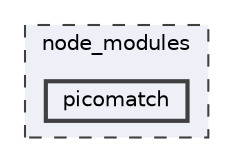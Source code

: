 digraph "node_modules/picomatch"
{
 // LATEX_PDF_SIZE
  bgcolor="transparent";
  edge [fontname=Helvetica,fontsize=10,labelfontname=Helvetica,labelfontsize=10];
  node [fontname=Helvetica,fontsize=10,shape=box,height=0.2,width=0.4];
  compound=true
  subgraph clusterdir_acd06b18086a0dd2ae699b1e0b775be8 {
    graph [ bgcolor="#edf0f7", pencolor="grey25", label="node_modules", fontname=Helvetica,fontsize=10 style="filled,dashed", URL="dir_acd06b18086a0dd2ae699b1e0b775be8.html",tooltip=""]
  dir_7a583677d98b93c95bf092b149de9207 [label="picomatch", fillcolor="#edf0f7", color="grey25", style="filled,bold", URL="dir_7a583677d98b93c95bf092b149de9207.html",tooltip=""];
  }
}
